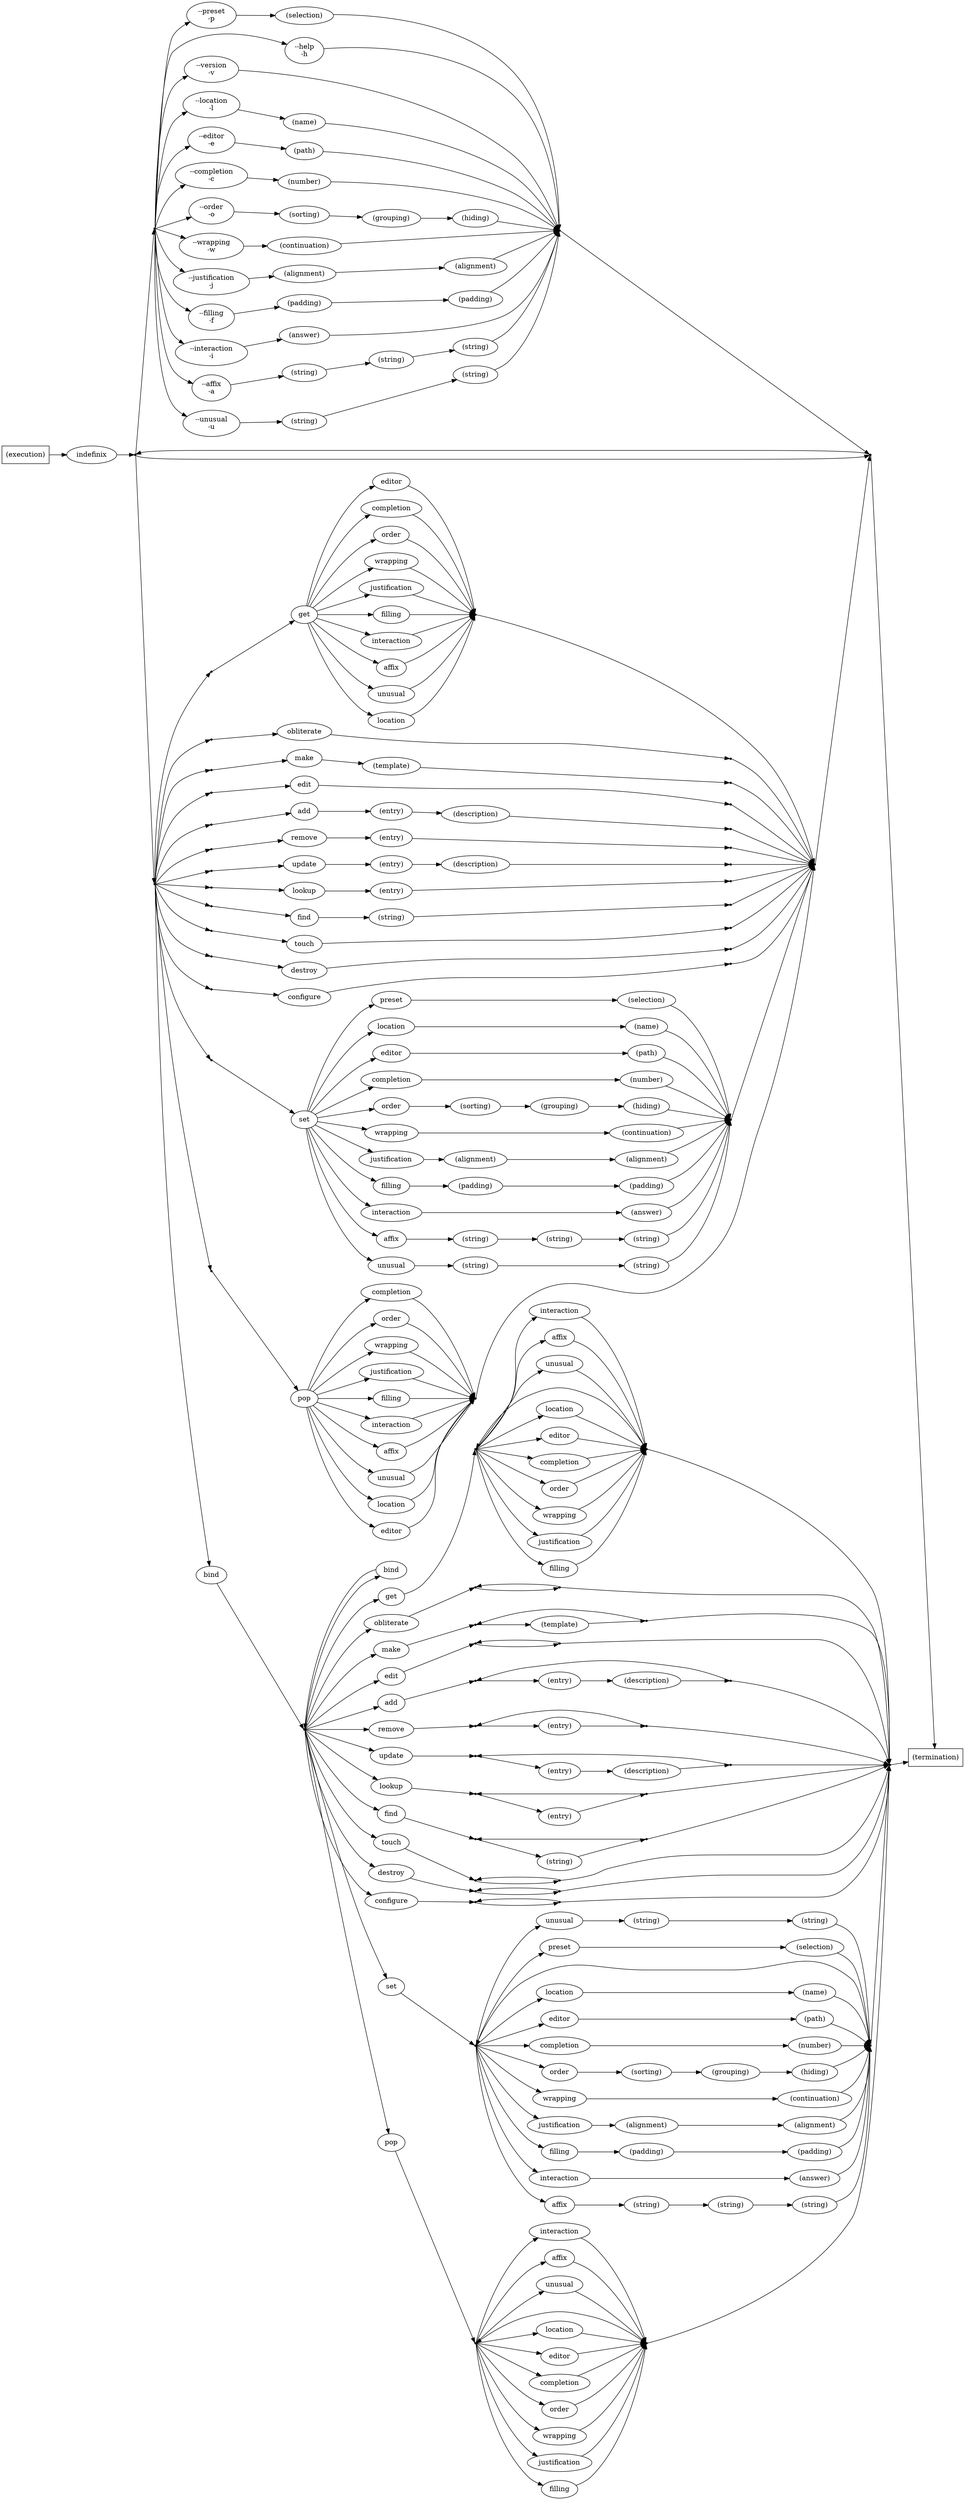 digraph states {
	graph                                      [rankdir = LR,
	                                            overlap = false,
	                                            dpi = 48]

	execution                                  [label = "(execution)",
	                                            shape = box]
	main                                       [label = "indefinix"]
	IN                                         [shape = point]
	OUT                                        [shape = point]
	command_IN                                 [shape = point]
	command_OUT                                [shape = point]
	flag_IN                                    [shape = point]
	flag_OUT                                   [shape = point]
	configure_IN                               [shape = point]
	configure_OUT                              [shape = point]
	set_IN                                     [shape = point]
	set_OUT                                    [shape = point]
	pop_IN                                     [shape = point]
	pop_OUT                                    [shape = point]
	get_IN                                     [shape = point]
	get_OUT                                    [shape = point]
	obliterate_IN                              [shape = point]
	obliterate_OUT                             [shape = point]
	make_IN                                    [shape = point]
	make_OUT                                   [shape = point]
	edit_IN                                    [shape = point]
	edit_OUT                                   [shape = point]
	add_IN                                     [shape = point]
	add_OUT                                    [shape = point]
	remove_IN                                  [shape = point]
	remove_OUT                                 [shape = point]
	update_IN                                  [shape = point]
	update_OUT                                 [shape = point]
	lookup_IN                                  [shape = point]
	lookup_OUT                                 [shape = point]
	find_IN                                    [shape = point]
	find_OUT                                   [shape = point]
	touch_IN                                   [shape = point]
	touch_OUT                                  [shape = point]
	destroy_IN                                 [shape = point]
	destroy_OUT                                [shape = point]
	bind_IN                                    [shape = point]
	bind_OUT                                   [shape = point]
	bind_configure_IN                          [shape = point]
	bind_configure_OUT                         [shape = point]
	bind_set_IN                                [shape = point]
	bind_set_OUT                               [shape = point]
	bind_pop_IN                                [shape = point]
	bind_pop_OUT                               [shape = point]
	bind_get_IN                                [shape = point]
	bind_get_OUT                               [shape = point]
	bind_obliterate_IN                         [shape = point]
	bind_obliterate_OUT                        [shape = point]
	bind_make_IN                               [shape = point]
	bind_make_OUT                              [shape = point]
	bind_edit_IN                               [shape = point]
	bind_edit_OUT                              [shape = point]
	bind_add_IN                                [shape = point]
	bind_add_OUT                               [shape = point]
	bind_remove_IN                             [shape = point]
	bind_remove_OUT                            [shape = point]
	bind_update_IN                             [shape = point]
	bind_update_OUT                            [shape = point]
	bind_lookup_IN                             [shape = point]
	bind_lookup_OUT                            [shape = point]
	bind_find_IN                               [shape = point]
	bind_find_OUT                              [shape = point]
	bind_touch_IN                              [shape = point]
	bind_touch_OUT                             [shape = point]
	bind_destroy_IN                            [shape = point]
	bind_destroy_OUT                           [shape = point]
	termination                                [label = "(termination)",
	                                            shape = box]
	subgraph _cluster_command {
		configure                                  [label = "configure"]
		set                                        [label = "set"]
		pop                                        [label = "pop"]
		get                                        [label = "get"]
		obliterate                                 [label = "obliterate"]
		make                                       [label = "make"]
		edit                                       [label = "edit"]
		add                                        [label = "add"]
		remove                                     [label = "remove"]
		update                                     [label = "update"]
		lookup                                     [label = "lookup"]
		find                                       [label = "find"]
		touch                                      [label = "touch"]
		destroy                                    [label = "destroy"]
		bind                                       [label = "bind"]
	}
	subgraph _cluster_parameter {
		make_template                              [label = "(template)"]
		add_entry                                  [label = "(entry)"]
		add_entry_description                      [label = "(description)"]
		remove_entry                               [label = "(entry)"]
		update_entry                               [label = "(entry)"]
		update_entry_description                   [label = "(description)"]
		lookup_entry                               [label = "(entry)"]
		find_string                                [label = "(string)"]
	}
	subgraph _cluster_key {
		set_location                               [label = "location"]
		set_editor                                 [label = "editor"]
		set_completion                             [label = "completion"]
		set_order                                  [label = "order"]
		set_wrapping                               [label = "wrapping"]
		set_justification                          [label = "justification"]
		set_filling                                [label = "filling"]
		set_interaction                            [label = "interaction"]
		set_affix                                  [label = "affix"]
		set_unusual                                [label = "unusual"]
		set_preset                                 [label = "preset"]
		pop_location                               [label = "location"]
		pop_editor                                 [label = "editor"]
		pop_completion                             [label = "completion"]
		pop_order                                  [label = "order"]
		pop_wrapping                               [label = "wrapping"]
		pop_justification                          [label = "justification"]
		pop_filling                                [label = "filling"]
		pop_interaction                            [label = "interaction"]
		pop_affix                                  [label = "affix"]
		pop_unusual                                [label = "unusual"]
		get_location                               [label = "location"]
		get_editor                                 [label = "editor"]
		get_completion                             [label = "completion"]
		get_order                                  [label = "order"]
		get_wrapping                               [label = "wrapping"]
		get_justification                          [label = "justification"]
		get_filling                                [label = "filling"]
		get_interaction                            [label = "interaction"]
		get_affix                                  [label = "affix"]
		get_unusual                                [label = "unusual"]
	}
	subgraph _cluster_value {
		set_location_name                          [label = "(name)"]
		set_editor_path                            [label = "(path)"]
		set_completion_number                      [label = "(number)"]
		set_order_sorting                          [label = "(sorting)"]
		set_order_sorting_grouping                 [label = "(grouping)"]
		set_order_sorting_grouping_hiding          [label = "(hiding)"]
		set_wrapping_continuation                  [label = "(continuation)"]
		set_justification_alignment                [label = "(alignment)"]
		set_justification_alignment_alignment      [label = "(alignment)"]
		set_filling_padding                        [label = "(padding)"]
		set_filling_padding_padding                [label = "(padding)"]
		set_interaction_answer                     [label = "(answer)"]
		set_affix_string                           [label = "(string)"]
		set_affix_string_string                    [label = "(string)"]
		set_affix_string_string_string             [label = "(string)"]
		set_unusual_string                         [label = "(string)"]
		set_unusual_string_string                  [label = "(string)"]
		set_preset_selection                       [label = "(selection)"]
	}
	subgraph _cluster_bound_command {
		bind_configure                             [label = "configure"]
		bind_set                                   [label = "set"]
		bind_pop                                   [label = "pop"]
		bind_get                                   [label = "get"]
		bind_obliterate                            [label = "obliterate"]
		bind_make                                  [label = "make"]
		bind_edit                                  [label = "edit"]
		bind_add                                   [label = "add"]
		bind_remove                                [label = "remove"]
		bind_update                                [label = "update"]
		bind_lookup                                [label = "lookup"]
		bind_find                                  [label = "find"]
		bind_touch                                 [label = "touch"]
		bind_destroy                               [label = "destroy"]
		bind_bind                                  [label = "bind"]
	}
	subgraph _cluster_bound_parameter {
		bind_make_template                         [label = "(template)"]
		bind_add_entry                             [label = "(entry)"]
		bind_add_entry_description                 [label = "(description)"]
		bind_remove_entry                          [label = "(entry)"]
		bind_update_entry                          [label = "(entry)"]
		bind_update_entry_description              [label = "(description)"]
		bind_lookup_entry                          [label = "(entry)"]
		bind_find_string                           [label = "(string)"]
	}
	subgraph _cluster_bound_key {
		bind_set_location                          [label = "location"]
		bind_set_editor                            [label = "editor"]
		bind_set_completion                        [label = "completion"]
		bind_set_order                             [label = "order"]
		bind_set_wrapping                          [label = "wrapping"]
		bind_set_justification                     [label = "justification"]
		bind_set_filling                           [label = "filling"]
		bind_set_interaction                       [label = "interaction"]
		bind_set_affix                             [label = "affix"]
		bind_set_unusual                           [label = "unusual"]
		bind_set_preset                            [label = "preset"]
		bind_pop_location                          [label = "location"]
		bind_pop_editor                            [label = "editor"]
		bind_pop_completion                        [label = "completion"]
		bind_pop_order                             [label = "order"]
		bind_pop_wrapping                          [label = "wrapping"]
		bind_pop_justification                     [label = "justification"]
		bind_pop_filling                           [label = "filling"]
		bind_pop_interaction                       [label = "interaction"]
		bind_pop_affix                             [label = "affix"]
		bind_pop_unusual                           [label = "unusual"]
		bind_get_location                          [label = "location"]
		bind_get_editor                            [label = "editor"]
		bind_get_completion                        [label = "completion"]
		bind_get_order                             [label = "order"]
		bind_get_wrapping                          [label = "wrapping"]
		bind_get_justification                     [label = "justification"]
		bind_get_filling                           [label = "filling"]
		bind_get_interaction                       [label = "interaction"]
		bind_get_affix                             [label = "affix"]
		bind_get_unusual                           [label = "unusual"]
	}
	subgraph _cluster_bound_value {
		bind_set_location_name                     [label = "(name)"]
		bind_set_editor_path                       [label = "(path)"]
		bind_set_completion_number                 [label = "(number)"]
		bind_set_order_sorting                     [label = "(sorting)"]
		bind_set_order_sorting_grouping            [label = "(grouping)"]
		bind_set_order_sorting_grouping_hiding     [label = "(hiding)"]
		bind_set_wrapping_continuation             [label = "(continuation)"]
		bind_set_justification_alignment           [label = "(alignment)"]
		bind_set_justification_alignment_alignment [label = "(alignment)"]
		bind_set_filling_padding                   [label = "(padding)"]
		bind_set_filling_padding_padding           [label = "(padding)"]
		bind_set_interaction_answer                [label = "(answer)"]
		bind_set_affix_string                      [label = "(string)"]
		bind_set_affix_string_string               [label = "(string)"]
		bind_set_affix_string_string_string        [label = "(string)"]
		bind_set_unusual_string                    [label = "(string)"]
		bind_set_unusual_string_string             [label = "(string)"]
		bind_set_preset_selection                  [label = "(selection)"]
	}
	subgraph _cluster_flag_key {
		flag_location                              [label = "--location\n-l"]
		flag_editor                                [label = "--editor\n-e"]
		flag_completion                            [label = "--completion\n-c"]
		flag_order                                 [label = "--order\n-o"]
		flag_wrapping                              [label = "--wrapping\n-w"]
		flag_justification                         [label = "--justification\n-j"]
		flag_filling                               [label = "--filling\n-f"]
		flag_interaction                           [label = "--interaction\n-i"]
		flag_affix                                 [label = "--affix\n-a"]
		flag_unusual                               [label = "--unusual\n-u"]
		flag_preset                                [label = "--preset\n-p"]
		flag_help                                  [label = "--help\n-h"]
		flag_version                               [label = "--version\n-v"]
	}
	subgraph _cluster_flag_value {
		flag_location_name                         [label = "(name)"]
		flag_editor_path                           [label = "(path)"]
		flag_completion_number                     [label = "(number)"]
		flag_order_sorting                         [label = "(sorting)"]
		flag_order_sorting_grouping                [label = "(grouping)"]
		flag_order_sorting_grouping_hiding         [label = "(hiding)"]
		flag_wrapping_continuation                 [label = "(continuation)"]
		flag_justification_alignment               [label = "(alignment)"]
		flag_justification_alignment_alignment     [label = "(alignment)"]
		flag_filling_padding                       [label = "(padding)"]
		flag_filling_padding_padding               [label = "(padding)"]
		flag_interaction_answer                    [label = "(answer)"]
		flag_affix_string                          [label = "(string)"]
		flag_affix_string_string                   [label = "(string)"]
		flag_affix_string_string_string            [label = "(string)"]
		flag_unusual_string                        [label = "(string)"]
		flag_unusual_string_string                 [label = "(string)"]
		flag_preset_selection                      [label = "(selection)"]
	}

	execution                                  -> main
	main                                       -> IN
	IN                                         -> command_IN
	IN                                         -> flag_IN
	IN                                         -> OUT
	OUT                                        -> IN
	OUT                                        -> termination
	command_IN                                 -> configure_IN
	command_IN                                 -> set_IN
	command_IN                                 -> pop_IN
	command_IN                                 -> get_IN
	command_IN                                 -> obliterate_IN
	command_IN                                 -> make_IN
	command_IN                                 -> edit_IN
	command_IN                                 -> add_IN
	command_IN                                 -> remove_IN
	command_IN                                 -> update_IN
	command_IN                                 -> lookup_IN
	command_IN                                 -> find_IN
	command_IN                                 -> touch_IN
	command_IN                                 -> destroy_IN
	command_IN                                 -> bind
	command_OUT                                -> OUT
	configure_IN                               -> configure
	configure                                  -> configure_OUT
	configure_OUT                              -> command_OUT
	set_IN                                     -> set
	set                                        -> set_location
	set                                        -> set_editor
	set                                        -> set_completion
	set                                        -> set_order
	set                                        -> set_wrapping
	set                                        -> set_justification
	set                                        -> set_filling
	set                                        -> set_interaction
	set                                        -> set_affix
	set                                        -> set_unusual
	set                                        -> set_preset
	set_location                               -> set_location_name
	set_editor                                 -> set_editor_path
	set_completion                             -> set_completion_number
	set_order                                  -> set_order_sorting
	set_wrapping                               -> set_wrapping_continuation
	set_justification                          -> set_justification_alignment
	set_filling                                -> set_filling_padding
	set_interaction                            -> set_interaction_answer
	set_affix                                  -> set_affix_string
	set_unusual                                -> set_unusual_string
	set_preset                                 -> set_preset_selection
	set_location_name                          -> set_OUT
	set_editor_path                            -> set_OUT
	set_completion_number                      -> set_OUT
	set_order_sorting                          -> set_order_sorting_grouping
	set_order_sorting_grouping                 -> set_order_sorting_grouping_hiding
	set_order_sorting_grouping_hiding          -> set_OUT
	set_wrapping_continuation                  -> set_OUT
	set_justification_alignment                -> set_justification_alignment_alignment
	set_justification_alignment_alignment      -> set_OUT
	set_filling_padding                        -> set_filling_padding_padding
	set_filling_padding_padding                -> set_OUT
	set_interaction_answer                     -> set_OUT
	set_affix_string                           -> set_affix_string_string
	set_affix_string_string                    -> set_affix_string_string_string
	set_affix_string_string_string             -> set_OUT
	set_unusual_string                         -> set_unusual_string_string
	set_unusual_string_string                  -> set_OUT
	set_preset_selection                       -> set_OUT
	set_OUT                                    -> command_OUT
	pop_IN                                     -> pop
	pop                                        -> pop_location
	pop                                        -> pop_editor
	pop                                        -> pop_completion
	pop                                        -> pop_order
	pop                                        -> pop_wrapping
	pop                                        -> pop_justification
	pop                                        -> pop_filling
	pop                                        -> pop_interaction
	pop                                        -> pop_affix
	pop                                        -> pop_unusual
	pop_location                               -> pop_OUT
	pop_editor                                 -> pop_OUT
	pop_completion                             -> pop_OUT
	pop_order                                  -> pop_OUT
	pop_wrapping                               -> pop_OUT
	pop_justification                          -> pop_OUT
	pop_filling                                -> pop_OUT
	pop_interaction                            -> pop_OUT
	pop_affix                                  -> pop_OUT
	pop_unusual                                -> pop_OUT
	pop_OUT                                    -> command_OUT
	get_IN                                     -> get
	get_OUT                                    -> command_OUT
	get                                        -> get_location
	get                                        -> get_editor
	get                                        -> get_completion
	get                                        -> get_order
	get                                        -> get_wrapping
	get                                        -> get_justification
	get                                        -> get_filling
	get                                        -> get_interaction
	get                                        -> get_affix
	get                                        -> get_unusual
	get_location                               -> get_OUT
	get_editor                                 -> get_OUT
	get_completion                             -> get_OUT
	get_order                                  -> get_OUT
	get_wrapping                               -> get_OUT
	get_justification                          -> get_OUT
	get_filling                                -> get_OUT
	get_interaction                            -> get_OUT
	get_affix                                  -> get_OUT
	get_unusual                                -> get_OUT
	obliterate_IN                              -> obliterate
	obliterate                                 -> obliterate_OUT
	obliterate_OUT                             -> command_OUT
	make_IN                                    -> make
	make                                       -> make_template
	make_template                              -> make_OUT
	make_OUT                                   -> command_OUT
	edit_IN                                    -> edit
	edit                                       -> edit_OUT
	edit_OUT                                   -> command_OUT
	add_IN                                     -> add
	add                                        -> add_entry
	add_entry                                  -> add_entry_description
	add_entry_description                      -> add_OUT
	add_OUT                                    -> command_OUT
	remove_IN                                  -> remove
	remove                                     -> remove_entry
	remove_entry                               -> remove_OUT
	remove_OUT                                 -> command_OUT
	update_IN                                  -> update
	update                                     -> update_entry
	update_entry                               -> update_entry_description
	update_entry_description                   -> update_OUT
	update_OUT                                 -> command_OUT
	lookup_IN                                  -> lookup
	lookup                                     -> lookup_entry
	lookup_entry                               -> lookup_OUT
	lookup_OUT                                 -> command_OUT
	find_IN                                    -> find
	find                                       -> find_string
	find_string                                -> find_OUT
	find_OUT                                   -> command_OUT
	touch_IN                                   -> touch
	touch                                      -> touch_OUT
	touch_OUT                                  -> command_OUT
	destroy_IN                                 -> destroy
	destroy                                    -> destroy_OUT
	destroy_OUT                                -> command_OUT
	bind                                       -> bind_IN
	bind_IN                                    -> bind_configure
	bind_IN                                    -> bind_set
	bind_IN                                    -> bind_pop
	bind_IN                                    -> bind_get
	bind_IN                                    -> bind_obliterate
	bind_IN                                    -> bind_make
	bind_IN                                    -> bind_edit
	bind_IN                                    -> bind_add
	bind_IN                                    -> bind_remove
	bind_IN                                    -> bind_update
	bind_IN                                    -> bind_lookup
	bind_IN                                    -> bind_find
	bind_IN                                    -> bind_touch
	bind_IN                                    -> bind_destroy
	bind_IN                                    -> bind_bind
	bind_configure                             -> bind_configure_IN
	bind_configure_IN                          -> bind_configure_OUT
	bind_configure_OUT                         -> bind_configure_IN
	bind_configure_OUT                         -> bind_OUT
	bind_set                                   -> bind_set_IN
	bind_set_IN                                -> bind_set_location
	bind_set_IN                                -> bind_set_editor
	bind_set_IN                                -> bind_set_completion
	bind_set_IN                                -> bind_set_order
	bind_set_IN                                -> bind_set_wrapping
	bind_set_IN                                -> bind_set_justification
	bind_set_IN                                -> bind_set_filling
	bind_set_IN                                -> bind_set_interaction
	bind_set_IN                                -> bind_set_affix
	bind_set_IN                                -> bind_set_unusual
	bind_set_IN                                -> bind_set_preset
	bind_set_location                          -> bind_set_location_name
	bind_set_editor                            -> bind_set_editor_path
	bind_set_completion                        -> bind_set_completion_number
	bind_set_order                             -> bind_set_order_sorting
	bind_set_wrapping                          -> bind_set_wrapping_continuation
	bind_set_justification                     -> bind_set_justification_alignment
	bind_set_filling                           -> bind_set_filling_padding
	bind_set_interaction                       -> bind_set_interaction_answer
	bind_set_affix                             -> bind_set_affix_string
	bind_set_unusual                           -> bind_set_unusual_string
	bind_set_preset                            -> bind_set_preset_selection
	bind_set_location_name                     -> bind_set_OUT
	bind_set_editor_path                       -> bind_set_OUT
	bind_set_completion_number                 -> bind_set_OUT
	bind_set_order_sorting                     -> bind_set_order_sorting_grouping
	bind_set_order_sorting_grouping            -> bind_set_order_sorting_grouping_hiding
	bind_set_order_sorting_grouping_hiding     -> bind_set_OUT
	bind_set_wrapping_continuation             -> bind_set_OUT
	bind_set_justification_alignment           -> bind_set_justification_alignment_alignment
	bind_set_justification_alignment_alignment -> bind_set_OUT
	bind_set_filling_padding                   -> bind_set_filling_padding_padding
	bind_set_filling_padding_padding           -> bind_set_OUT
	bind_set_interaction_answer                -> bind_set_OUT
	bind_set_affix_string                      -> bind_set_affix_string_string
	bind_set_affix_string_string               -> bind_set_affix_string_string_string
	bind_set_affix_string_string_string        -> bind_set_OUT
	bind_set_unusual_string                    -> bind_set_unusual_string_string
	bind_set_unusual_string_string             -> bind_set_OUT
	bind_set_preset_selection                  -> bind_set_OUT
	bind_set_OUT                               -> bind_set_IN
	bind_set_OUT                               -> bind_OUT
	bind_pop                                   -> bind_pop_IN
	bind_pop_IN                                -> bind_pop_location
	bind_pop_IN                                -> bind_pop_editor
	bind_pop_IN                                -> bind_pop_completion
	bind_pop_IN                                -> bind_pop_order
	bind_pop_IN                                -> bind_pop_wrapping
	bind_pop_IN                                -> bind_pop_justification
	bind_pop_IN                                -> bind_pop_filling
	bind_pop_IN                                -> bind_pop_interaction
	bind_pop_IN                                -> bind_pop_affix
	bind_pop_IN                                -> bind_pop_unusual
	bind_pop_location                          -> bind_pop_OUT
	bind_pop_editor                            -> bind_pop_OUT
	bind_pop_completion                        -> bind_pop_OUT
	bind_pop_order                             -> bind_pop_OUT
	bind_pop_wrapping                          -> bind_pop_OUT
	bind_pop_justification                     -> bind_pop_OUT
	bind_pop_filling                           -> bind_pop_OUT
	bind_pop_interaction                       -> bind_pop_OUT
	bind_pop_affix                             -> bind_pop_OUT
	bind_pop_unusual                           -> bind_pop_OUT
	bind_pop_OUT                               -> bind_pop_IN
	bind_pop_OUT                               -> bind_OUT
	bind_get                                   -> bind_get_IN
	bind_get_IN                                -> bind_get_location
	bind_get_IN                                -> bind_get_editor
	bind_get_IN                                -> bind_get_completion
	bind_get_IN                                -> bind_get_order
	bind_get_IN                                -> bind_get_wrapping
	bind_get_IN                                -> bind_get_justification
	bind_get_IN                                -> bind_get_filling
	bind_get_IN                                -> bind_get_interaction
	bind_get_IN                                -> bind_get_affix
	bind_get_IN                                -> bind_get_unusual
	bind_get_location                          -> bind_get_OUT
	bind_get_editor                            -> bind_get_OUT
	bind_get_completion                        -> bind_get_OUT
	bind_get_order                             -> bind_get_OUT
	bind_get_wrapping                          -> bind_get_OUT
	bind_get_justification                     -> bind_get_OUT
	bind_get_filling                           -> bind_get_OUT
	bind_get_interaction                       -> bind_get_OUT
	bind_get_affix                             -> bind_get_OUT
	bind_get_unusual                           -> bind_get_OUT
	bind_get_OUT                               -> bind_get_IN
	bind_get_OUT                               -> bind_OUT
	bind_obliterate                            -> bind_obliterate_IN
	bind_obliterate_IN                         -> bind_obliterate_OUT
	bind_obliterate_OUT                        -> bind_obliterate_IN
	bind_obliterate_OUT                        -> bind_OUT
	bind_make                                  -> bind_make_IN
	bind_make_IN                               -> bind_make_template
	bind_make_template                         -> bind_make_OUT
	bind_make_OUT                              -> bind_make_IN
	bind_make_OUT                              -> bind_OUT
	bind_edit                                  -> bind_edit_IN
	bind_edit_IN                               -> bind_edit_OUT
	bind_edit_OUT                              -> bind_edit_IN
	bind_edit_OUT                              -> bind_OUT
	bind_add                                   -> bind_add_IN
	bind_add_IN                                -> bind_add_entry
	bind_add_entry                             -> bind_add_entry_description
	bind_add_entry_description                 -> bind_add_OUT
	bind_add_OUT                               -> bind_add_IN
	bind_add_OUT                               -> bind_OUT
	bind_remove                                -> bind_remove_IN
	bind_remove_IN                             -> bind_remove_entry
	bind_remove_entry                          -> bind_remove_OUT
	bind_remove_OUT                            -> bind_remove_IN
	bind_remove_OUT                            -> bind_OUT
	bind_update                                -> bind_update_IN
	bind_update_IN                             -> bind_update_entry
	bind_update_entry                          -> bind_update_entry_description
	bind_update_entry_description              -> bind_update_OUT
	bind_update_OUT                            -> bind_update_IN
	bind_update_OUT                            -> bind_OUT
	bind_lookup                                -> bind_lookup_IN
	bind_lookup_IN                             -> bind_lookup_entry
	bind_lookup_entry                          -> bind_lookup_OUT
	bind_lookup_OUT                            -> bind_lookup_IN
	bind_lookup_OUT                            -> bind_OUT
	bind_find                                  -> bind_find_IN
	bind_find_IN                               -> bind_find_string
	bind_find_string                           -> bind_find_OUT
	bind_find_OUT                              -> bind_find_IN
	bind_find_OUT                              -> bind_OUT
	bind_touch                                 -> bind_touch_IN
	bind_touch_IN                              -> bind_touch_OUT
	bind_touch_OUT                             -> bind_touch_IN
	bind_touch_OUT                             -> bind_OUT
	bind_destroy                               -> bind_destroy_IN
	bind_destroy_IN                            -> bind_destroy_OUT
	bind_destroy_OUT                           -> bind_destroy_IN
	bind_destroy_OUT                           -> bind_OUT
	bind_bind                                  -> bind_IN
	bind_OUT                                   -> termination
	flag_IN                                    -> flag_location
	flag_IN                                    -> flag_editor
	flag_IN                                    -> flag_completion
	flag_IN                                    -> flag_order
	flag_IN                                    -> flag_wrapping
	flag_IN                                    -> flag_justification
	flag_IN                                    -> flag_filling
	flag_IN                                    -> flag_interaction
	flag_IN                                    -> flag_affix
	flag_IN                                    -> flag_unusual
	flag_IN                                    -> flag_preset
	flag_IN                                    -> flag_help
	flag_IN                                    -> flag_version
	flag_OUT                                   -> OUT
	flag_location                              -> flag_location_name
	flag_editor                                -> flag_editor_path
	flag_completion                            -> flag_completion_number
	flag_order                                 -> flag_order_sorting
	flag_wrapping                              -> flag_wrapping_continuation
	flag_justification                         -> flag_justification_alignment
	flag_filling                               -> flag_filling_padding
	flag_interaction                           -> flag_interaction_answer
	flag_affix                                 -> flag_affix_string
	flag_unusual                               -> flag_unusual_string
	flag_preset                                -> flag_preset_selection
	flag_location_name                         -> flag_OUT
	flag_editor_path                           -> flag_OUT
	flag_completion_number                     -> flag_OUT
	flag_order_sorting                         -> flag_order_sorting_grouping
	flag_order_sorting_grouping                -> flag_order_sorting_grouping_hiding
	flag_order_sorting_grouping_hiding         -> flag_OUT
	flag_wrapping_continuation                 -> flag_OUT
	flag_justification_alignment               -> flag_justification_alignment_alignment
	flag_justification_alignment_alignment     -> flag_OUT
	flag_filling_padding                       -> flag_filling_padding_padding
	flag_filling_padding_padding               -> flag_OUT
	flag_interaction_answer                    -> flag_OUT
	flag_affix_string                          -> flag_affix_string_string
	flag_affix_string_string                   -> flag_affix_string_string_string
	flag_affix_string_string_string            -> flag_OUT
	flag_unusual_string                        -> flag_unusual_string_string
	flag_unusual_string_string                 -> flag_OUT
	flag_preset_selection                      -> flag_OUT
	flag_help                                  -> flag_OUT
	flag_version                               -> flag_OUT
}
